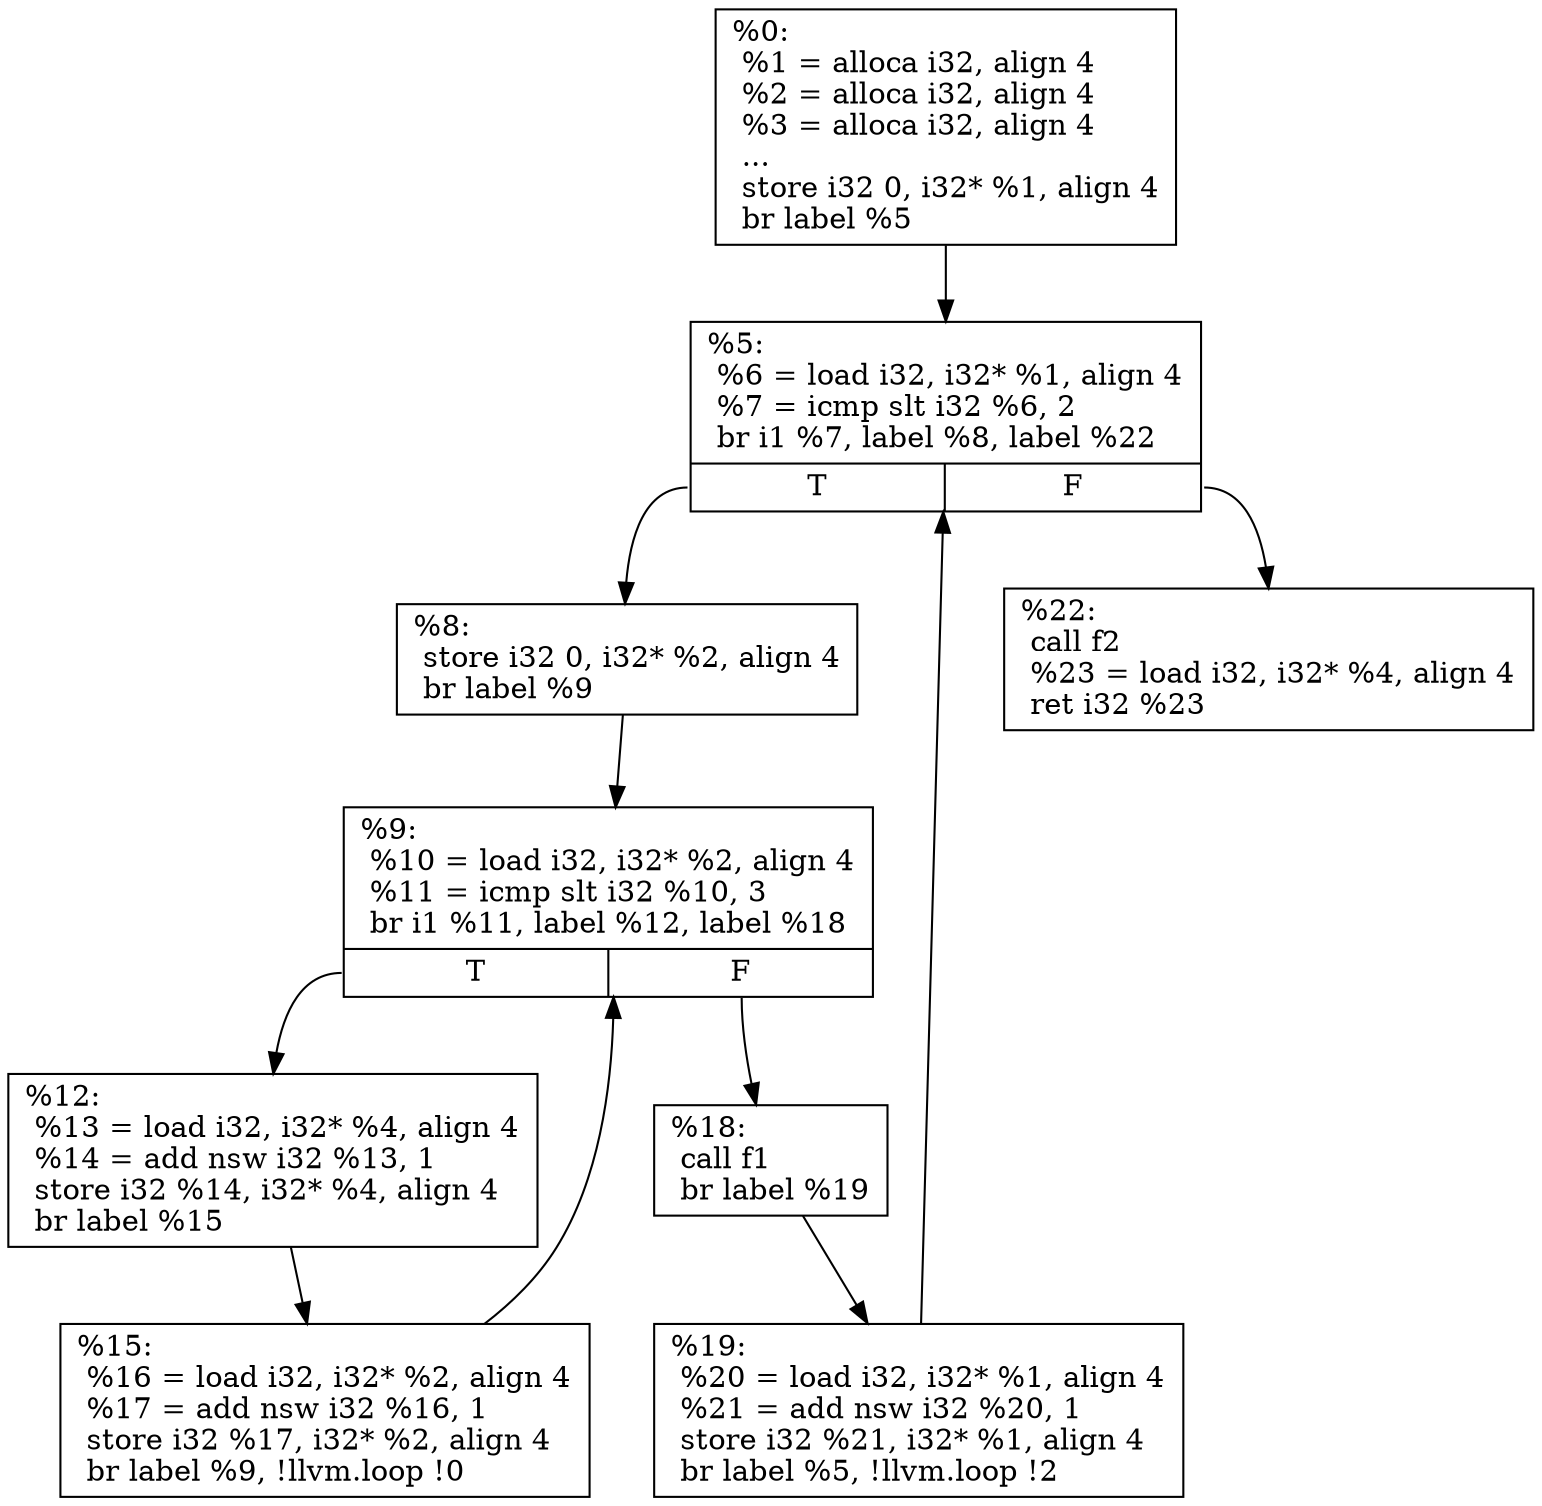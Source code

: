 digraph "foo" {
	node_0000[shape=record, label="{%0:\l %1 = alloca i32, align 4\l %2 = alloca i32, align 4\l %3 = alloca i32, align 4\l ...\l store i32 0, i32* %1, align 4\l br label %5\l}"]
	node_0001[shape=record, label="{%5:\l %6 = load i32, i32* %1, align 4\l %7 = icmp slt i32 %6, 2\l br i1 %7, label %8, label %22\l|{<s0>T|<s1>F}}"]
	node_0002[shape=record, label="{%8:\l store i32 0, i32* %2, align 4\l br label %9\l}"]
	node_0003[shape=record, label="{%9:\l %10 = load i32, i32* %2, align 4\l %11 = icmp slt i32 %10, 3\l br i1 %11, label %12, label %18\l|{<s0>T|<s1>F}}"]
	node_0004[shape=record, label="{%12:\l %13 = load i32, i32* %4, align 4\l %14 = add nsw i32 %13, 1\l store i32 %14, i32* %4, align 4\l br label %15\l}"]
	node_0005[shape=record, label="{%15:\l %16 = load i32, i32* %2, align 4\l %17 = add nsw i32 %16, 1\l store i32 %17, i32* %2, align 4\l br label %9, !llvm.loop !0\l}"]
	node_0006[shape=record, label="{%18:\l call f1\l br label %19\l}"]
	node_0007[shape=record, label="{%19:\l %20 = load i32, i32* %1, align 4\l %21 = add nsw i32 %20, 1\l store i32 %21, i32* %1, align 4\l br label %5, !llvm.loop !2\l}"]
	node_0008[shape=record, label="{%22:\l call f2\l %23 = load i32, i32* %4, align 4\l ret i32 %23\l}"]
	node_0000 -> node_0001 
	node_0001:s0 -> node_0002 
	node_0001:s1 -> node_0008 
	node_0002 -> node_0003 
	node_0003:s0 -> node_0004 
	node_0003:s1 -> node_0006 
	node_0004 -> node_0005 
	node_0005 -> node_0003 
	node_0006 -> node_0007 
	node_0007 -> node_0001 
}
